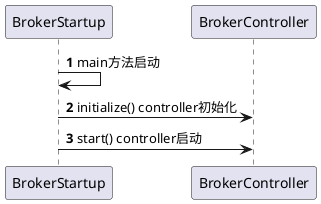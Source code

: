 @startuml

autonumber 1
BrokerStartup -> BrokerStartup: main方法启动
BrokerStartup -> BrokerController: initialize() controller初始化
BrokerStartup -> BrokerController: start() controller启动




@enduml